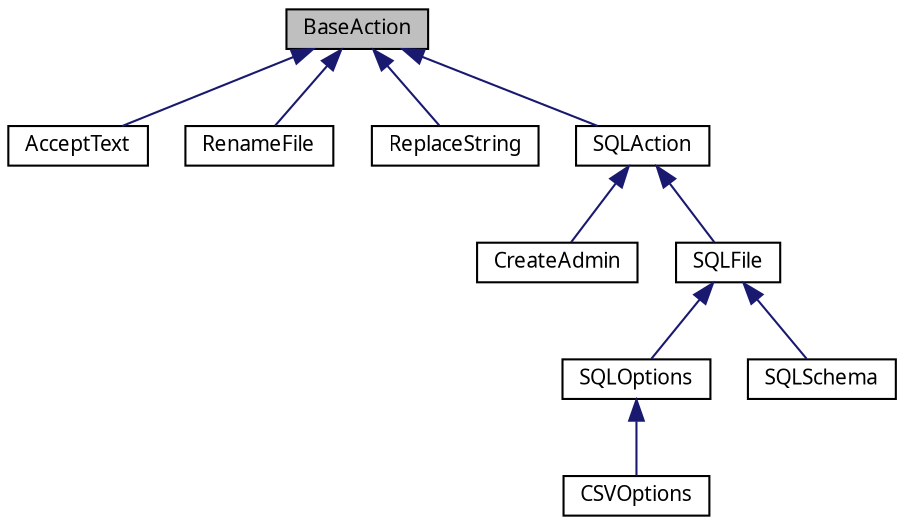 digraph G
{
  bgcolor="transparent";
  edge [fontname="FreeSans.ttf",fontsize=10,labelfontname="FreeSans.ttf",labelfontsize=10];
  node [fontname="FreeSans.ttf",fontsize=10,shape=record];
  Node1 [label="BaseAction",height=0.2,width=0.4,color="black", fillcolor="grey75", style="filled" fontcolor="black"];
  Node1 -> Node2 [dir=back,color="midnightblue",fontsize=10,style="solid",fontname="FreeSans.ttf"];
  Node2 [label="AcceptText",height=0.2,width=0.4,color="black",URL="$class_accept_text.html"];
  Node1 -> Node3 [dir=back,color="midnightblue",fontsize=10,style="solid",fontname="FreeSans.ttf"];
  Node3 [label="RenameFile",height=0.2,width=0.4,color="black",URL="$class_rename_file.html"];
  Node1 -> Node4 [dir=back,color="midnightblue",fontsize=10,style="solid",fontname="FreeSans.ttf"];
  Node4 [label="ReplaceString",height=0.2,width=0.4,color="black",URL="$class_replace_string.html"];
  Node1 -> Node5 [dir=back,color="midnightblue",fontsize=10,style="solid",fontname="FreeSans.ttf"];
  Node5 [label="SQLAction",height=0.2,width=0.4,color="black",URL="$class_s_q_l_action.html"];
  Node5 -> Node6 [dir=back,color="midnightblue",fontsize=10,style="solid",fontname="FreeSans.ttf"];
  Node6 [label="CreateAdmin",height=0.2,width=0.4,color="black",URL="$class_create_admin.html"];
  Node5 -> Node7 [dir=back,color="midnightblue",fontsize=10,style="solid",fontname="FreeSans.ttf"];
  Node7 [label="SQLFile",height=0.2,width=0.4,color="black",URL="$class_s_q_l_file.html"];
  Node7 -> Node8 [dir=back,color="midnightblue",fontsize=10,style="solid",fontname="FreeSans.ttf"];
  Node8 [label="SQLOptions",height=0.2,width=0.4,color="black",URL="$class_s_q_l_options.html"];
  Node8 -> Node9 [dir=back,color="midnightblue",fontsize=10,style="solid",fontname="FreeSans.ttf"];
  Node9 [label="CSVOptions",height=0.2,width=0.4,color="black",URL="$class_c_s_v_options.html"];
  Node7 -> Node10 [dir=back,color="midnightblue",fontsize=10,style="solid",fontname="FreeSans.ttf"];
  Node10 [label="SQLSchema",height=0.2,width=0.4,color="black",URL="$class_s_q_l_schema.html"];
}

